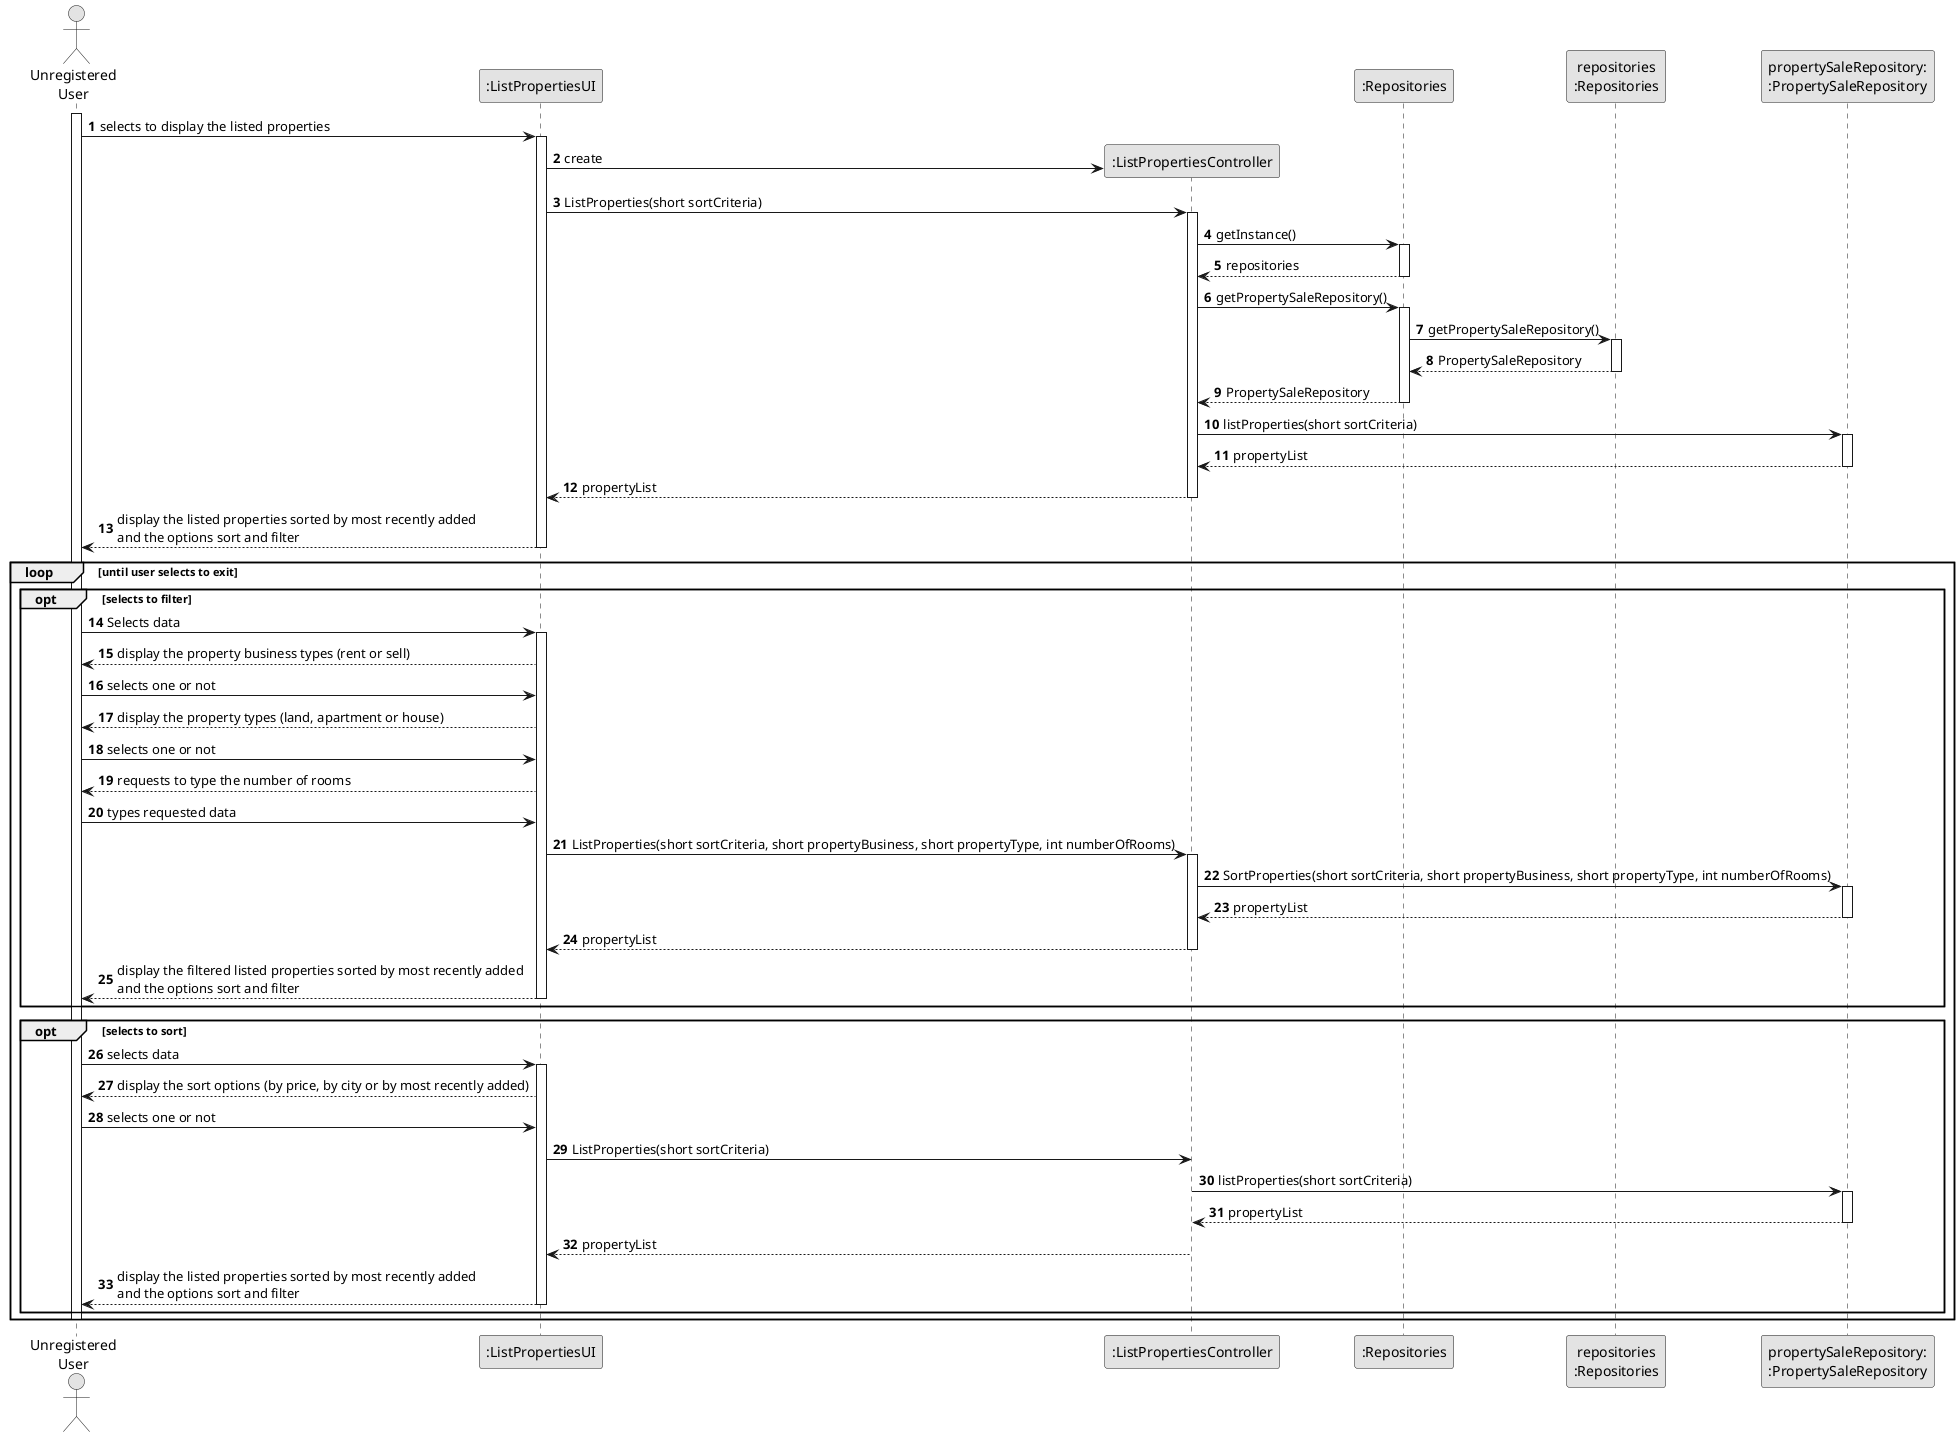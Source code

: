 @startuml
skinparam monochrome true
skinparam packageStyle rectangle
skinparam shadowing false

autonumber

'hide footbox
actor "Unregistered\nUser" as US
participant ":ListPropertiesUI" as UI
participant ":ListPropertiesController" as CTRL
participant ":Repositories" as RepositorySingleton
participant "repositories\n:Repositories" as REP
participant "propertySaleRepository:\n:PropertySaleRepository" as PropertySaleRepository

activate US

        US -> UI : selects to display the listed properties

        activate UI

'            UI --> ADM : requests data (reference, description,  informal \n description, technical description, duration, cost)
            'create CTRL
            UI -> CTRL** : create

            UI -> CTRL : ListProperties(short sortCriteria)
            activate CTRL

                CTRL -> RepositorySingleton : getInstance()
                activate RepositorySingleton

                    RepositorySingleton --> CTRL: repositories
                deactivate RepositorySingleton

                CTRL -> RepositorySingleton: getPropertySaleRepository()
                activate RepositorySingleton

                    RepositorySingleton -> REP: getPropertySaleRepository()
                    activate REP

                    REP --> RepositorySingleton: PropertySaleRepository
                deactivate REP

                RepositorySingleton --> CTRL: PropertySaleRepository
                deactivate RepositorySingleton

                            CTRL -> PropertySaleRepository : listProperties(short sortCriteria)
                            activate PropertySaleRepository

                            PropertySaleRepository --> CTRL : propertyList
                            deactivate PropertySaleRepository

                            CTRL --> UI : propertyList

                        deactivate CTRL

                        UI --> US : display the listed properties sorted by most recently added\nand the options sort and filter
                        deactivate UI
loop until user selects to exit
                        opt selects to filter




            US -> UI : Selects data
            activate UI

            UI --> US : display the property business types (rent or sell)

            US -> UI : selects one or not

            UI --> US : display the property types (land, apartment or house)

            US -> UI : selects one or not

            UI --> US : requests to type the number of rooms

            US -> UI : types requested data

            UI -> CTRL: ListProperties(short sortCriteria, short propertyBusiness, short propertyType, int numberOfRooms)
            activate CTRL

                CTRL -> PropertySaleRepository : SortProperties(short sortCriteria, short propertyBusiness, short propertyType, int numberOfRooms)
                activate PropertySaleRepository

                PropertySaleRepository --> CTRL : propertyList
                deactivate PropertySaleRepository

                CTRL --> UI : propertyList

            deactivate CTRL

            UI --> US : display the filtered listed properties sorted by most recently added \nand the options sort and filter
            deactivate UI

            end



 opt selects to sort

 US -> UI : selects data
  activate UI

 UI --> US : display the sort options (by price, by city or by most recently added)

 US -> UI : selects one or not
 UI -> CTRL : ListProperties(short sortCriteria)

CTRL -> PropertySaleRepository : listProperties(short sortCriteria)
                            activate PropertySaleRepository

                            PropertySaleRepository --> CTRL : propertyList
                            deactivate PropertySaleRepository

                            CTRL --> UI : propertyList

                        deactivate CTRL

                        UI --> US : display the listed properties sorted by most recently added\nand the options sort and filter
                        deactivate UI


 end

            deactivate US
            end
@enduml